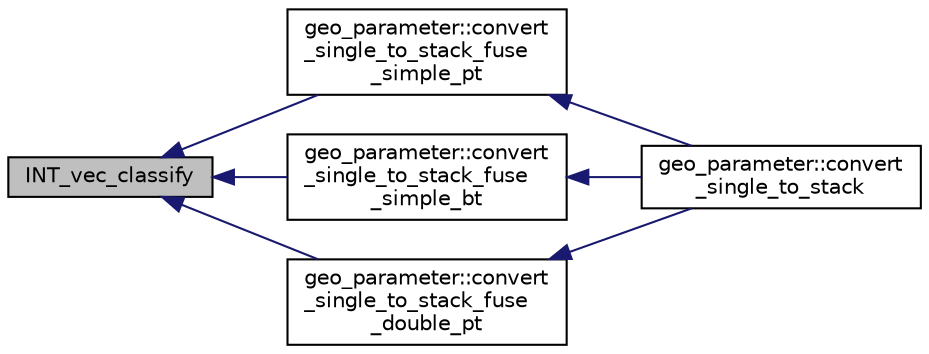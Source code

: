 digraph "INT_vec_classify"
{
  edge [fontname="Helvetica",fontsize="10",labelfontname="Helvetica",labelfontsize="10"];
  node [fontname="Helvetica",fontsize="10",shape=record];
  rankdir="LR";
  Node6082 [label="INT_vec_classify",height=0.2,width=0.4,color="black", fillcolor="grey75", style="filled", fontcolor="black"];
  Node6082 -> Node6083 [dir="back",color="midnightblue",fontsize="10",style="solid",fontname="Helvetica"];
  Node6083 [label="geo_parameter::convert\l_single_to_stack_fuse\l_simple_pt",height=0.2,width=0.4,color="black", fillcolor="white", style="filled",URL="$d9/d51/classgeo__parameter.html#a55bfef2de6f778f98dc6556db7ca09f0"];
  Node6083 -> Node6084 [dir="back",color="midnightblue",fontsize="10",style="solid",fontname="Helvetica"];
  Node6084 [label="geo_parameter::convert\l_single_to_stack",height=0.2,width=0.4,color="black", fillcolor="white", style="filled",URL="$d9/d51/classgeo__parameter.html#a38a7db47929dd2be6c51bf84ce6910d1"];
  Node6082 -> Node6085 [dir="back",color="midnightblue",fontsize="10",style="solid",fontname="Helvetica"];
  Node6085 [label="geo_parameter::convert\l_single_to_stack_fuse\l_simple_bt",height=0.2,width=0.4,color="black", fillcolor="white", style="filled",URL="$d9/d51/classgeo__parameter.html#a0cf3cd58d64429f34e0d332873df8ce0"];
  Node6085 -> Node6084 [dir="back",color="midnightblue",fontsize="10",style="solid",fontname="Helvetica"];
  Node6082 -> Node6086 [dir="back",color="midnightblue",fontsize="10",style="solid",fontname="Helvetica"];
  Node6086 [label="geo_parameter::convert\l_single_to_stack_fuse\l_double_pt",height=0.2,width=0.4,color="black", fillcolor="white", style="filled",URL="$d9/d51/classgeo__parameter.html#a5932c348cab6747ce94d2eeb7a1c40b0"];
  Node6086 -> Node6084 [dir="back",color="midnightblue",fontsize="10",style="solid",fontname="Helvetica"];
}
